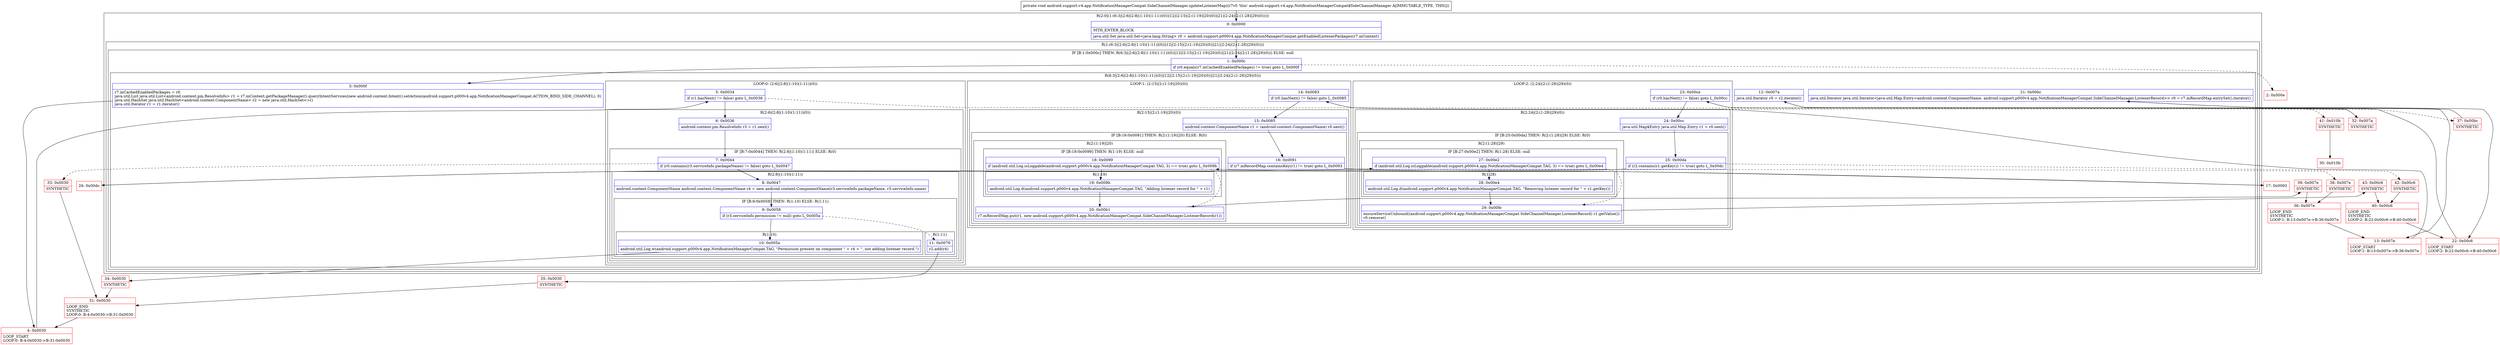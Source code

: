digraph "CFG forandroid.support.v4.app.NotificationManagerCompat.SideChannelManager.updateListenerMap()V" {
subgraph cluster_Region_1427968758 {
label = "R(2:0|(1:(6:3|(2:6|(2:8|(1:10)(1:11))(0))|12|(2:15|(2:(1:19)|20)(0))|21|(2:24|(2:(1:28)|29)(0)))))";
node [shape=record,color=blue];
Node_0 [shape=record,label="{0\:\ 0x0000|MTH_ENTER_BLOCK\l|java.util.Set java.util.Set\<java.lang.String\> r0 = android.support.p000v4.app.NotificationManagerCompat.getEnabledListenerPackages(r7.mContext)\l}"];
subgraph cluster_Region_1893621600 {
label = "R(1:(6:3|(2:6|(2:8|(1:10)(1:11))(0))|12|(2:15|(2:(1:19)|20)(0))|21|(2:24|(2:(1:28)|29)(0))))";
node [shape=record,color=blue];
subgraph cluster_IfRegion_1747716115 {
label = "IF [B:1:0x000c] THEN: R(6:3|(2:6|(2:8|(1:10)(1:11))(0))|12|(2:15|(2:(1:19)|20)(0))|21|(2:24|(2:(1:28)|29)(0))) ELSE: null";
node [shape=record,color=blue];
Node_1 [shape=record,label="{1\:\ 0x000c|if (r0.equals(r7.mCachedEnabledPackages) != true) goto L_0x000f\l}"];
subgraph cluster_Region_1839103706 {
label = "R(6:3|(2:6|(2:8|(1:10)(1:11))(0))|12|(2:15|(2:(1:19)|20)(0))|21|(2:24|(2:(1:28)|29)(0)))";
node [shape=record,color=blue];
Node_3 [shape=record,label="{3\:\ 0x000f|r7.mCachedEnabledPackages = r0\ljava.util.List java.util.List\<android.content.pm.ResolveInfo\> r1 = r7.mContext.getPackageManager().queryIntentServices(new android.content.Intent().setAction(android.support.p000v4.app.NotificationManagerCompat.ACTION_BIND_SIDE_CHANNEL), 0)\ljava.util.HashSet java.util.HashSet\<android.content.ComponentName\> r2 = new java.util.HashSet\<\>()\ljava.util.Iterator r1 = r1.iterator()\l}"];
subgraph cluster_LoopRegion_418826670 {
label = "LOOP:0: (2:6|(2:8|(1:10)(1:11))(0))";
node [shape=record,color=blue];
Node_5 [shape=record,label="{5\:\ 0x0034|if (r1.hasNext() != false) goto L_0x0036\l}"];
subgraph cluster_Region_405494859 {
label = "R(2:6|(2:8|(1:10)(1:11))(0))";
node [shape=record,color=blue];
Node_6 [shape=record,label="{6\:\ 0x0036|android.content.pm.ResolveInfo r3 = r1.next()\l}"];
subgraph cluster_IfRegion_1106154520 {
label = "IF [B:7:0x0044] THEN: R(2:8|(1:10)(1:11)) ELSE: R(0)";
node [shape=record,color=blue];
Node_7 [shape=record,label="{7\:\ 0x0044|if (r0.contains(r3.serviceInfo.packageName) != false) goto L_0x0047\l}"];
subgraph cluster_Region_1189230532 {
label = "R(2:8|(1:10)(1:11))";
node [shape=record,color=blue];
Node_8 [shape=record,label="{8\:\ 0x0047|android.content.ComponentName android.content.ComponentName r4 = new android.content.ComponentName(r3.serviceInfo.packageName, r3.serviceInfo.name)\l}"];
subgraph cluster_IfRegion_1275265502 {
label = "IF [B:9:0x0058] THEN: R(1:10) ELSE: R(1:11)";
node [shape=record,color=blue];
Node_9 [shape=record,label="{9\:\ 0x0058|if (r3.serviceInfo.permission != null) goto L_0x005a\l}"];
subgraph cluster_Region_500022135 {
label = "R(1:10)";
node [shape=record,color=blue];
Node_10 [shape=record,label="{10\:\ 0x005a|android.util.Log.w(android.support.p000v4.app.NotificationManagerCompat.TAG, \"Permission present on component \" + r4 + \", not adding listener record.\")\l}"];
}
subgraph cluster_Region_2086253681 {
label = "R(1:11)";
node [shape=record,color=blue];
Node_11 [shape=record,label="{11\:\ 0x0076|r2.add(r4)\l}"];
}
}
}
subgraph cluster_Region_1311007329 {
label = "R(0)";
node [shape=record,color=blue];
}
}
}
}
Node_12 [shape=record,label="{12\:\ 0x007a|java.util.Iterator r0 = r2.iterator()\l}"];
subgraph cluster_LoopRegion_1622243762 {
label = "LOOP:1: (2:15|(2:(1:19)|20)(0))";
node [shape=record,color=blue];
Node_14 [shape=record,label="{14\:\ 0x0083|if (r0.hasNext() != false) goto L_0x0085\l}"];
subgraph cluster_Region_582658283 {
label = "R(2:15|(2:(1:19)|20)(0))";
node [shape=record,color=blue];
Node_15 [shape=record,label="{15\:\ 0x0085|android.content.ComponentName r1 = (android.content.ComponentName) r0.next()\l}"];
subgraph cluster_IfRegion_1986220179 {
label = "IF [B:16:0x0091] THEN: R(2:(1:19)|20) ELSE: R(0)";
node [shape=record,color=blue];
Node_16 [shape=record,label="{16\:\ 0x0091|if (r7.mRecordMap.containsKey(r1) != true) goto L_0x0093\l}"];
subgraph cluster_Region_465113940 {
label = "R(2:(1:19)|20)";
node [shape=record,color=blue];
subgraph cluster_IfRegion_1890485624 {
label = "IF [B:18:0x0099] THEN: R(1:19) ELSE: null";
node [shape=record,color=blue];
Node_18 [shape=record,label="{18\:\ 0x0099|if (android.util.Log.isLoggable(android.support.p000v4.app.NotificationManagerCompat.TAG, 3) == true) goto L_0x009b\l}"];
subgraph cluster_Region_128222838 {
label = "R(1:19)";
node [shape=record,color=blue];
Node_19 [shape=record,label="{19\:\ 0x009b|android.util.Log.d(android.support.p000v4.app.NotificationManagerCompat.TAG, \"Adding listener record for \" + r1)\l}"];
}
}
Node_20 [shape=record,label="{20\:\ 0x00b1|r7.mRecordMap.put(r1, new android.support.p000v4.app.NotificationManagerCompat.SideChannelManager.ListenerRecord(r1))\l}"];
}
subgraph cluster_Region_1806678489 {
label = "R(0)";
node [shape=record,color=blue];
}
}
}
}
Node_21 [shape=record,label="{21\:\ 0x00bc|java.util.Iterator java.util.Iterator\<java.util.Map.Entry\<android.content.ComponentName, android.support.p000v4.app.NotificationManagerCompat.SideChannelManager.ListenerRecord\>\> r0 = r7.mRecordMap.entrySet().iterator()\l}"];
subgraph cluster_LoopRegion_1791729562 {
label = "LOOP:2: (2:24|(2:(1:28)|29)(0))";
node [shape=record,color=blue];
Node_23 [shape=record,label="{23\:\ 0x00ca|if (r0.hasNext() != false) goto L_0x00cc\l}"];
subgraph cluster_Region_1605408911 {
label = "R(2:24|(2:(1:28)|29)(0))";
node [shape=record,color=blue];
Node_24 [shape=record,label="{24\:\ 0x00cc|java.util.Map$Entry java.util.Map.Entry r1 = r0.next()\l}"];
subgraph cluster_IfRegion_1958561657 {
label = "IF [B:25:0x00da] THEN: R(2:(1:28)|29) ELSE: R(0)";
node [shape=record,color=blue];
Node_25 [shape=record,label="{25\:\ 0x00da|if (r2.contains(r1.getKey()) != true) goto L_0x00dc\l}"];
subgraph cluster_Region_1861961012 {
label = "R(2:(1:28)|29)";
node [shape=record,color=blue];
subgraph cluster_IfRegion_945759307 {
label = "IF [B:27:0x00e2] THEN: R(1:28) ELSE: null";
node [shape=record,color=blue];
Node_27 [shape=record,label="{27\:\ 0x00e2|if (android.util.Log.isLoggable(android.support.p000v4.app.NotificationManagerCompat.TAG, 3) == true) goto L_0x00e4\l}"];
subgraph cluster_Region_1885552925 {
label = "R(1:28)";
node [shape=record,color=blue];
Node_28 [shape=record,label="{28\:\ 0x00e4|android.util.Log.d(android.support.p000v4.app.NotificationManagerCompat.TAG, \"Removing listener record for \" + r1.getKey())\l}"];
}
}
Node_29 [shape=record,label="{29\:\ 0x00fe|ensureServiceUnbound((android.support.p000v4.app.NotificationManagerCompat.SideChannelManager.ListenerRecord) r1.getValue())\lr0.remove()\l}"];
}
subgraph cluster_Region_1021244285 {
label = "R(0)";
node [shape=record,color=blue];
}
}
}
}
}
}
}
}
Node_2 [shape=record,color=red,label="{2\:\ 0x000e}"];
Node_4 [shape=record,color=red,label="{4\:\ 0x0030|LOOP_START\lLOOP:0: B:4:0x0030\-\>B:31:0x0030\l}"];
Node_13 [shape=record,color=red,label="{13\:\ 0x007e|LOOP_START\lLOOP:1: B:13:0x007e\-\>B:36:0x007e\l}"];
Node_17 [shape=record,color=red,label="{17\:\ 0x0093}"];
Node_22 [shape=record,color=red,label="{22\:\ 0x00c6|LOOP_START\lLOOP:2: B:22:0x00c6\-\>B:40:0x00c6\l}"];
Node_26 [shape=record,color=red,label="{26\:\ 0x00dc}"];
Node_30 [shape=record,color=red,label="{30\:\ 0x010b}"];
Node_31 [shape=record,color=red,label="{31\:\ 0x0030|LOOP_END\lSYNTHETIC\lLOOP:0: B:4:0x0030\-\>B:31:0x0030\l}"];
Node_32 [shape=record,color=red,label="{32\:\ 0x007a|SYNTHETIC\l}"];
Node_33 [shape=record,color=red,label="{33\:\ 0x0030|SYNTHETIC\l}"];
Node_34 [shape=record,color=red,label="{34\:\ 0x0030|SYNTHETIC\l}"];
Node_35 [shape=record,color=red,label="{35\:\ 0x0030|SYNTHETIC\l}"];
Node_36 [shape=record,color=red,label="{36\:\ 0x007e|LOOP_END\lSYNTHETIC\lLOOP:1: B:13:0x007e\-\>B:36:0x007e\l}"];
Node_37 [shape=record,color=red,label="{37\:\ 0x00bc|SYNTHETIC\l}"];
Node_38 [shape=record,color=red,label="{38\:\ 0x007e|SYNTHETIC\l}"];
Node_39 [shape=record,color=red,label="{39\:\ 0x007e|SYNTHETIC\l}"];
Node_40 [shape=record,color=red,label="{40\:\ 0x00c6|LOOP_END\lSYNTHETIC\lLOOP:2: B:22:0x00c6\-\>B:40:0x00c6\l}"];
Node_41 [shape=record,color=red,label="{41\:\ 0x010b|SYNTHETIC\l}"];
Node_42 [shape=record,color=red,label="{42\:\ 0x00c6|SYNTHETIC\l}"];
Node_43 [shape=record,color=red,label="{43\:\ 0x00c6|SYNTHETIC\l}"];
MethodNode[shape=record,label="{private void android.support.v4.app.NotificationManagerCompat.SideChannelManager.updateListenerMap((r7v0 'this' android.support.v4.app.NotificationManagerCompat$SideChannelManager A[IMMUTABLE_TYPE, THIS])) }"];
MethodNode -> Node_0;
Node_0 -> Node_1;
Node_1 -> Node_2[style=dashed];
Node_1 -> Node_3;
Node_3 -> Node_4;
Node_5 -> Node_6;
Node_5 -> Node_32[style=dashed];
Node_6 -> Node_7;
Node_7 -> Node_8;
Node_7 -> Node_33[style=dashed];
Node_8 -> Node_9;
Node_9 -> Node_10;
Node_9 -> Node_11[style=dashed];
Node_10 -> Node_34;
Node_11 -> Node_35;
Node_12 -> Node_13;
Node_14 -> Node_15;
Node_14 -> Node_37[style=dashed];
Node_15 -> Node_16;
Node_16 -> Node_17;
Node_16 -> Node_38[style=dashed];
Node_18 -> Node_19;
Node_18 -> Node_20[style=dashed];
Node_19 -> Node_20;
Node_20 -> Node_39;
Node_21 -> Node_22;
Node_23 -> Node_24;
Node_23 -> Node_41[style=dashed];
Node_24 -> Node_25;
Node_25 -> Node_26;
Node_25 -> Node_42[style=dashed];
Node_27 -> Node_28;
Node_27 -> Node_29[style=dashed];
Node_28 -> Node_29;
Node_29 -> Node_43;
Node_4 -> Node_5;
Node_13 -> Node_14;
Node_17 -> Node_18;
Node_22 -> Node_23;
Node_26 -> Node_27;
Node_31 -> Node_4;
Node_32 -> Node_12;
Node_33 -> Node_31;
Node_34 -> Node_31;
Node_35 -> Node_31;
Node_36 -> Node_13;
Node_37 -> Node_21;
Node_38 -> Node_36;
Node_39 -> Node_36;
Node_40 -> Node_22;
Node_41 -> Node_30;
Node_42 -> Node_40;
Node_43 -> Node_40;
}

